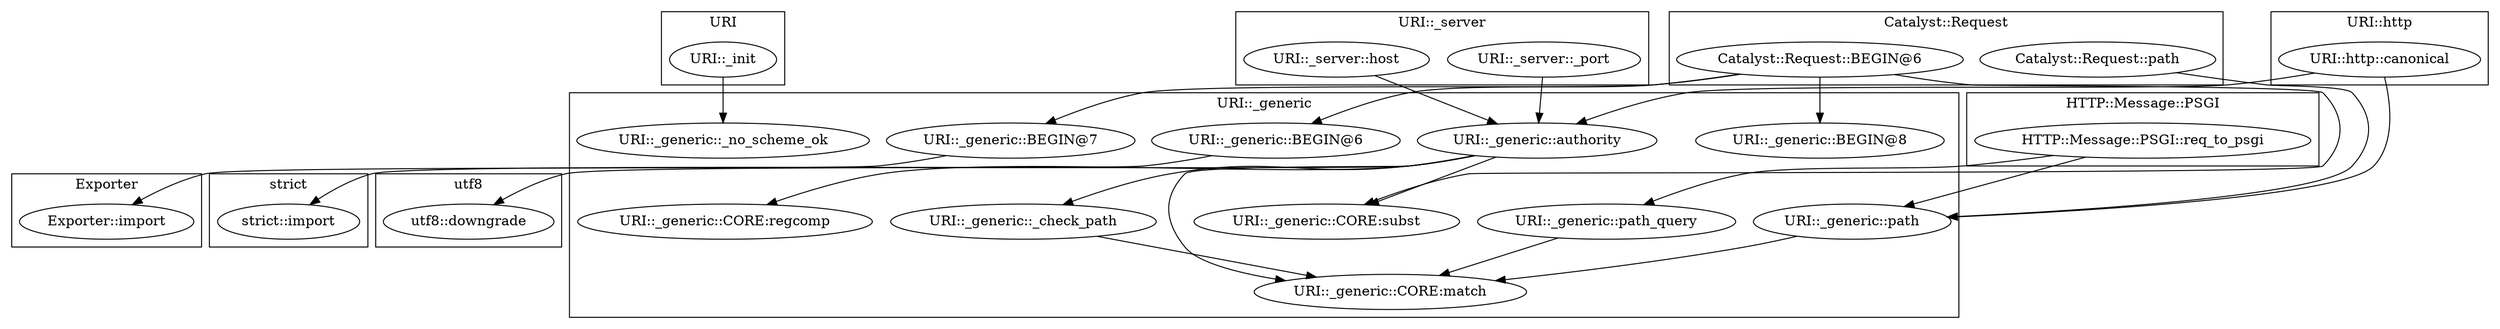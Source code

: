 digraph {
graph [overlap=false]
subgraph cluster_Catalyst_Request {
	label="Catalyst::Request";
	"Catalyst::Request::path";
	"Catalyst::Request::BEGIN@6";
}
subgraph cluster_utf8 {
	label="utf8";
	"utf8::downgrade";
}
subgraph cluster_HTTP_Message_PSGI {
	label="HTTP::Message::PSGI";
	"HTTP::Message::PSGI::req_to_psgi";
}
subgraph cluster_URI_http {
	label="URI::http";
	"URI::http::canonical";
}
subgraph cluster_URI__generic {
	label="URI::_generic";
	"URI::_generic::_check_path";
	"URI::_generic::BEGIN@6";
	"URI::_generic::CORE:subst";
	"URI::_generic::_no_scheme_ok";
	"URI::_generic::CORE:match";
	"URI::_generic::BEGIN@8";
	"URI::_generic::path_query";
	"URI::_generic::path";
	"URI::_generic::CORE:regcomp";
	"URI::_generic::authority";
	"URI::_generic::BEGIN@7";
}
subgraph cluster_URI__server {
	label="URI::_server";
	"URI::_server::_port";
	"URI::_server::host";
}
subgraph cluster_Exporter {
	label="Exporter";
	"Exporter::import";
}
subgraph cluster_URI {
	label="URI";
	"URI::_init";
}
subgraph cluster_strict {
	label="strict";
	"strict::import";
}
"Catalyst::Request::BEGIN@6" -> "URI::_generic::BEGIN@8";
"HTTP::Message::PSGI::req_to_psgi" -> "URI::_generic::path";
"Catalyst::Request::path" -> "URI::_generic::path";
"URI::http::canonical" -> "URI::_generic::path";
"Catalyst::Request::BEGIN@6" -> "URI::_generic::BEGIN@6";
"URI::_generic::BEGIN@6" -> "strict::import";
"HTTP::Message::PSGI::req_to_psgi" -> "URI::_generic::path_query";
"URI::_init" -> "URI::_generic::_no_scheme_ok";
"URI::_generic::authority" -> "URI::_generic::CORE:subst";
"Catalyst::Request::BEGIN@6" -> "URI::_generic::CORE:subst";
"URI::_generic::BEGIN@7" -> "Exporter::import";
"URI::_generic::authority" -> "URI::_generic::CORE:regcomp";
"Catalyst::Request::BEGIN@6" -> "URI::_generic::BEGIN@7";
"URI::_server::_port" -> "URI::_generic::authority";
"URI::_server::host" -> "URI::_generic::authority";
"URI::http::canonical" -> "URI::_generic::authority";
"URI::_generic::authority" -> "URI::_generic::_check_path";
"URI::_generic::_check_path" -> "URI::_generic::CORE:match";
"URI::_generic::path_query" -> "URI::_generic::CORE:match";
"URI::_generic::path" -> "URI::_generic::CORE:match";
"URI::_generic::authority" -> "URI::_generic::CORE:match";
"URI::_generic::authority" -> "utf8::downgrade";
}

